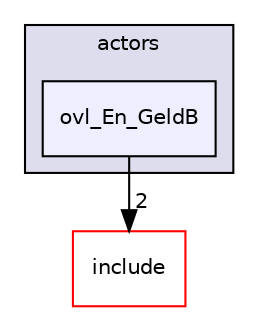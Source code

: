 digraph "src/overlays/actors/ovl_En_GeldB" {
  compound=true
  node [ fontsize="10", fontname="Helvetica"];
  edge [ labelfontsize="10", labelfontname="Helvetica"];
  subgraph clusterdir_e93473484be31ce7bcb356bd643a22f8 {
    graph [ bgcolor="#ddddee", pencolor="black", label="actors" fontname="Helvetica", fontsize="10", URL="dir_e93473484be31ce7bcb356bd643a22f8.html"]
  dir_277b7294101175dd6c29f07f36813674 [shape=box, label="ovl_En_GeldB", style="filled", fillcolor="#eeeeff", pencolor="black", URL="dir_277b7294101175dd6c29f07f36813674.html"];
  }
  dir_d44c64559bbebec7f509842c48db8b23 [shape=box label="include" fillcolor="white" style="filled" color="red" URL="dir_d44c64559bbebec7f509842c48db8b23.html"];
  dir_277b7294101175dd6c29f07f36813674->dir_d44c64559bbebec7f509842c48db8b23 [headlabel="2", labeldistance=1.5 headhref="dir_000252_000000.html"];
}
